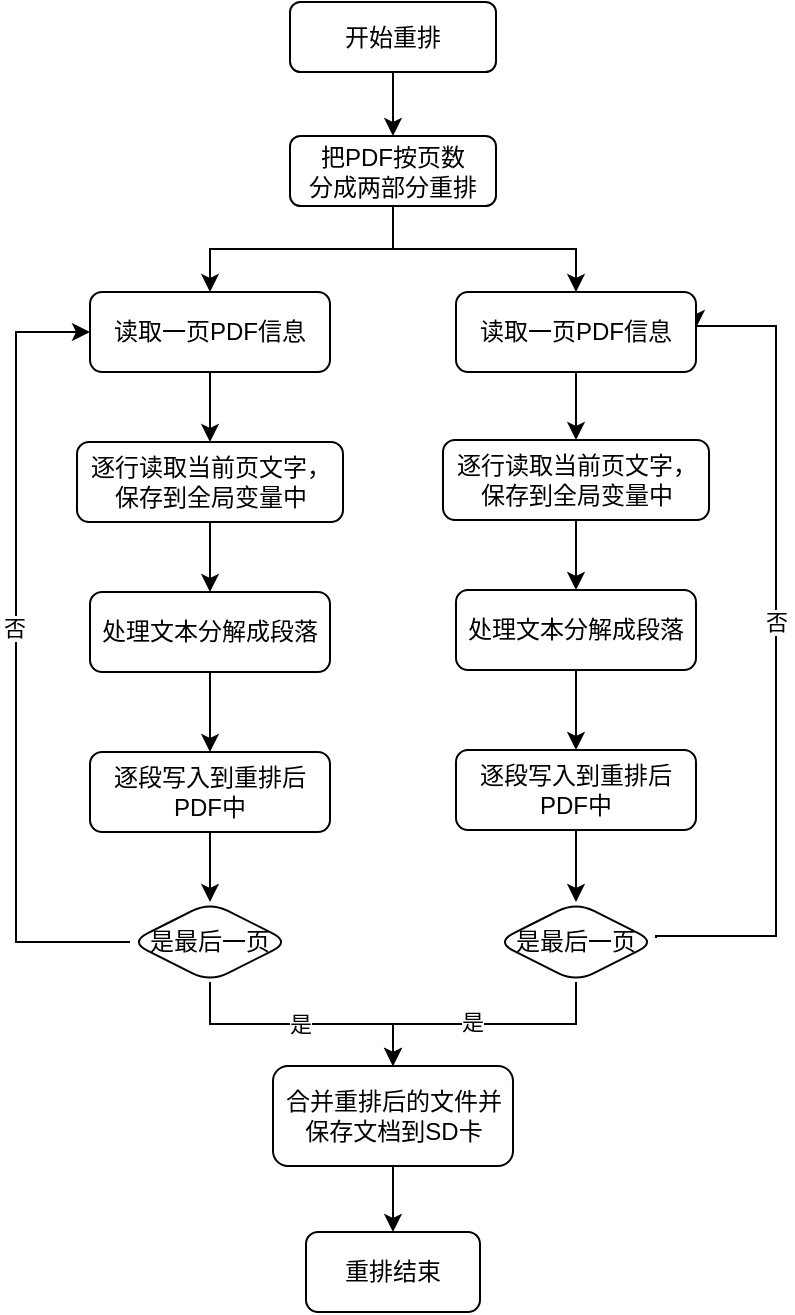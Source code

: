 <mxfile version="24.4.0" type="github">
  <diagram name="第 1 页" id="tad9dv9dM1d2NFP1EUsj">
    <mxGraphModel dx="808" dy="540" grid="1" gridSize="10" guides="1" tooltips="1" connect="1" arrows="1" fold="1" page="1" pageScale="1" pageWidth="827" pageHeight="1169" math="0" shadow="0">
      <root>
        <mxCell id="0" />
        <mxCell id="1" parent="0" />
        <mxCell id="oVk_kqx2sWhHf-lJc-hk-1" value="" style="edgeStyle=orthogonalEdgeStyle;rounded=0;orthogonalLoop=1;jettySize=auto;html=1;" edge="1" parent="1" source="oVk_kqx2sWhHf-lJc-hk-2" target="oVk_kqx2sWhHf-lJc-hk-21">
          <mxGeometry relative="1" as="geometry" />
        </mxCell>
        <mxCell id="oVk_kqx2sWhHf-lJc-hk-2" value="开始重排" style="rounded=1;whiteSpace=wrap;html=1;fontSize=12;glass=0;strokeWidth=1;shadow=0;" vertex="1" parent="1">
          <mxGeometry x="197" y="63" width="103" height="35" as="geometry" />
        </mxCell>
        <mxCell id="oVk_kqx2sWhHf-lJc-hk-3" style="edgeStyle=orthogonalEdgeStyle;rounded=0;orthogonalLoop=1;jettySize=auto;html=1;exitX=0.5;exitY=1;exitDx=0;exitDy=0;entryX=0.5;entryY=0;entryDx=0;entryDy=0;" edge="1" parent="1" source="oVk_kqx2sWhHf-lJc-hk-4" target="oVk_kqx2sWhHf-lJc-hk-6">
          <mxGeometry relative="1" as="geometry" />
        </mxCell>
        <mxCell id="oVk_kqx2sWhHf-lJc-hk-4" value="逐行读取当前页文字，保存到全局变量中" style="rounded=1;whiteSpace=wrap;html=1;fontSize=12;glass=0;strokeWidth=1;shadow=0;" vertex="1" parent="1">
          <mxGeometry x="90.5" y="283" width="133" height="40" as="geometry" />
        </mxCell>
        <mxCell id="oVk_kqx2sWhHf-lJc-hk-5" style="edgeStyle=orthogonalEdgeStyle;rounded=0;orthogonalLoop=1;jettySize=auto;html=1;exitX=0.5;exitY=1;exitDx=0;exitDy=0;entryX=0.5;entryY=0;entryDx=0;entryDy=0;" edge="1" parent="1" source="oVk_kqx2sWhHf-lJc-hk-6" target="oVk_kqx2sWhHf-lJc-hk-8">
          <mxGeometry relative="1" as="geometry" />
        </mxCell>
        <mxCell id="oVk_kqx2sWhHf-lJc-hk-6" value="处理文本分解成段落" style="rounded=1;whiteSpace=wrap;html=1;fontSize=12;glass=0;strokeWidth=1;shadow=0;" vertex="1" parent="1">
          <mxGeometry x="97" y="358" width="120" height="40" as="geometry" />
        </mxCell>
        <mxCell id="oVk_kqx2sWhHf-lJc-hk-7" value="" style="edgeStyle=orthogonalEdgeStyle;rounded=0;orthogonalLoop=1;jettySize=auto;html=1;" edge="1" parent="1" source="oVk_kqx2sWhHf-lJc-hk-8" target="oVk_kqx2sWhHf-lJc-hk-15">
          <mxGeometry relative="1" as="geometry" />
        </mxCell>
        <mxCell id="oVk_kqx2sWhHf-lJc-hk-8" value="逐段写入到重排后PDF中" style="rounded=1;whiteSpace=wrap;html=1;fontSize=12;glass=0;strokeWidth=1;shadow=0;" vertex="1" parent="1">
          <mxGeometry x="97" y="438" width="120" height="40" as="geometry" />
        </mxCell>
        <mxCell id="oVk_kqx2sWhHf-lJc-hk-9" value="" style="edgeStyle=orthogonalEdgeStyle;rounded=0;orthogonalLoop=1;jettySize=auto;html=1;" edge="1" parent="1" source="oVk_kqx2sWhHf-lJc-hk-10" target="oVk_kqx2sWhHf-lJc-hk-16">
          <mxGeometry relative="1" as="geometry" />
        </mxCell>
        <mxCell id="oVk_kqx2sWhHf-lJc-hk-10" value="合并重排后的文件并保存文档到SD卡" style="rounded=1;whiteSpace=wrap;html=1;fontSize=12;glass=0;strokeWidth=1;shadow=0;" vertex="1" parent="1">
          <mxGeometry x="188.5" y="595" width="120" height="50" as="geometry" />
        </mxCell>
        <mxCell id="oVk_kqx2sWhHf-lJc-hk-11" style="edgeStyle=orthogonalEdgeStyle;rounded=0;orthogonalLoop=1;jettySize=auto;html=1;exitX=0;exitY=0.5;exitDx=0;exitDy=0;entryX=0;entryY=0.5;entryDx=0;entryDy=0;" edge="1" parent="1" source="oVk_kqx2sWhHf-lJc-hk-15" target="oVk_kqx2sWhHf-lJc-hk-18">
          <mxGeometry relative="1" as="geometry">
            <Array as="points">
              <mxPoint x="60" y="533" />
              <mxPoint x="60" y="228" />
            </Array>
          </mxGeometry>
        </mxCell>
        <mxCell id="oVk_kqx2sWhHf-lJc-hk-12" value="否" style="edgeLabel;html=1;align=center;verticalAlign=middle;resizable=0;points=[];" vertex="1" connectable="0" parent="oVk_kqx2sWhHf-lJc-hk-11">
          <mxGeometry x="0.073" y="1" relative="1" as="geometry">
            <mxPoint as="offset" />
          </mxGeometry>
        </mxCell>
        <mxCell id="oVk_kqx2sWhHf-lJc-hk-13" style="edgeStyle=orthogonalEdgeStyle;rounded=0;orthogonalLoop=1;jettySize=auto;html=1;exitX=0.5;exitY=1;exitDx=0;exitDy=0;entryX=0.5;entryY=0;entryDx=0;entryDy=0;" edge="1" parent="1" source="oVk_kqx2sWhHf-lJc-hk-15" target="oVk_kqx2sWhHf-lJc-hk-10">
          <mxGeometry relative="1" as="geometry" />
        </mxCell>
        <mxCell id="oVk_kqx2sWhHf-lJc-hk-14" value="是" style="edgeLabel;html=1;align=center;verticalAlign=middle;resizable=0;points=[];" vertex="1" connectable="0" parent="oVk_kqx2sWhHf-lJc-hk-13">
          <mxGeometry x="-0.011" relative="1" as="geometry">
            <mxPoint as="offset" />
          </mxGeometry>
        </mxCell>
        <mxCell id="oVk_kqx2sWhHf-lJc-hk-15" value="是最后一页" style="rhombus;whiteSpace=wrap;html=1;rounded=1;glass=0;strokeWidth=1;shadow=0;" vertex="1" parent="1">
          <mxGeometry x="117" y="513" width="80" height="40" as="geometry" />
        </mxCell>
        <mxCell id="oVk_kqx2sWhHf-lJc-hk-16" value="重排结束" style="rounded=1;whiteSpace=wrap;html=1;fontSize=12;glass=0;strokeWidth=1;shadow=0;" vertex="1" parent="1">
          <mxGeometry x="205" y="678" width="87" height="40" as="geometry" />
        </mxCell>
        <mxCell id="oVk_kqx2sWhHf-lJc-hk-17" style="edgeStyle=orthogonalEdgeStyle;rounded=0;orthogonalLoop=1;jettySize=auto;html=1;exitX=0.5;exitY=1;exitDx=0;exitDy=0;entryX=0.5;entryY=0;entryDx=0;entryDy=0;" edge="1" parent="1" source="oVk_kqx2sWhHf-lJc-hk-18" target="oVk_kqx2sWhHf-lJc-hk-4">
          <mxGeometry relative="1" as="geometry" />
        </mxCell>
        <mxCell id="oVk_kqx2sWhHf-lJc-hk-18" value="读取一页PDF信息" style="rounded=1;whiteSpace=wrap;html=1;fontSize=12;glass=0;strokeWidth=1;shadow=0;" vertex="1" parent="1">
          <mxGeometry x="97" y="208" width="120" height="40" as="geometry" />
        </mxCell>
        <mxCell id="oVk_kqx2sWhHf-lJc-hk-19" style="edgeStyle=orthogonalEdgeStyle;rounded=0;orthogonalLoop=1;jettySize=auto;html=1;exitX=0.5;exitY=1;exitDx=0;exitDy=0;entryX=0.5;entryY=0;entryDx=0;entryDy=0;" edge="1" parent="1" source="oVk_kqx2sWhHf-lJc-hk-21" target="oVk_kqx2sWhHf-lJc-hk-18">
          <mxGeometry relative="1" as="geometry" />
        </mxCell>
        <mxCell id="oVk_kqx2sWhHf-lJc-hk-20" style="edgeStyle=orthogonalEdgeStyle;rounded=0;orthogonalLoop=1;jettySize=auto;html=1;exitX=0.5;exitY=1;exitDx=0;exitDy=0;entryX=0.5;entryY=0;entryDx=0;entryDy=0;" edge="1" parent="1" source="oVk_kqx2sWhHf-lJc-hk-21" target="oVk_kqx2sWhHf-lJc-hk-34">
          <mxGeometry relative="1" as="geometry" />
        </mxCell>
        <mxCell id="oVk_kqx2sWhHf-lJc-hk-21" value="把PDF按页数&lt;br&gt;分成两部分重排" style="rounded=1;whiteSpace=wrap;html=1;fontSize=12;glass=0;strokeWidth=1;shadow=0;" vertex="1" parent="1">
          <mxGeometry x="197" y="130" width="103" height="35" as="geometry" />
        </mxCell>
        <mxCell id="oVk_kqx2sWhHf-lJc-hk-22" style="edgeStyle=orthogonalEdgeStyle;rounded=0;orthogonalLoop=1;jettySize=auto;html=1;exitX=0.5;exitY=1;exitDx=0;exitDy=0;entryX=0.5;entryY=0;entryDx=0;entryDy=0;" edge="1" parent="1" source="oVk_kqx2sWhHf-lJc-hk-23" target="oVk_kqx2sWhHf-lJc-hk-25">
          <mxGeometry relative="1" as="geometry" />
        </mxCell>
        <mxCell id="oVk_kqx2sWhHf-lJc-hk-23" value="逐行读取当前页文字，保存到全局变量中" style="rounded=1;whiteSpace=wrap;html=1;fontSize=12;glass=0;strokeWidth=1;shadow=0;" vertex="1" parent="1">
          <mxGeometry x="273.5" y="282" width="133" height="40" as="geometry" />
        </mxCell>
        <mxCell id="oVk_kqx2sWhHf-lJc-hk-24" style="edgeStyle=orthogonalEdgeStyle;rounded=0;orthogonalLoop=1;jettySize=auto;html=1;exitX=0.5;exitY=1;exitDx=0;exitDy=0;entryX=0.5;entryY=0;entryDx=0;entryDy=0;" edge="1" parent="1" source="oVk_kqx2sWhHf-lJc-hk-25" target="oVk_kqx2sWhHf-lJc-hk-27">
          <mxGeometry relative="1" as="geometry" />
        </mxCell>
        <mxCell id="oVk_kqx2sWhHf-lJc-hk-25" value="处理文本分解成段落" style="rounded=1;whiteSpace=wrap;html=1;fontSize=12;glass=0;strokeWidth=1;shadow=0;" vertex="1" parent="1">
          <mxGeometry x="280" y="357" width="120" height="40" as="geometry" />
        </mxCell>
        <mxCell id="oVk_kqx2sWhHf-lJc-hk-26" value="" style="edgeStyle=orthogonalEdgeStyle;rounded=0;orthogonalLoop=1;jettySize=auto;html=1;" edge="1" parent="1" source="oVk_kqx2sWhHf-lJc-hk-27" target="oVk_kqx2sWhHf-lJc-hk-32">
          <mxGeometry relative="1" as="geometry" />
        </mxCell>
        <mxCell id="oVk_kqx2sWhHf-lJc-hk-27" value="逐段写入到重排后PDF中" style="rounded=1;whiteSpace=wrap;html=1;fontSize=12;glass=0;strokeWidth=1;shadow=0;" vertex="1" parent="1">
          <mxGeometry x="280" y="437" width="120" height="40" as="geometry" />
        </mxCell>
        <mxCell id="oVk_kqx2sWhHf-lJc-hk-28" style="edgeStyle=orthogonalEdgeStyle;rounded=0;orthogonalLoop=1;jettySize=auto;html=1;exitX=1;exitY=0.5;exitDx=0;exitDy=0;entryX=1;entryY=0.5;entryDx=0;entryDy=0;" edge="1" parent="1">
          <mxGeometry relative="1" as="geometry">
            <mxPoint x="380" y="531" as="sourcePoint" />
            <mxPoint x="400" y="226" as="targetPoint" />
            <Array as="points">
              <mxPoint x="440" y="530" />
              <mxPoint x="440" y="225" />
            </Array>
          </mxGeometry>
        </mxCell>
        <mxCell id="oVk_kqx2sWhHf-lJc-hk-29" value="否" style="edgeLabel;html=1;align=center;verticalAlign=middle;resizable=0;points=[];" vertex="1" connectable="0" parent="oVk_kqx2sWhHf-lJc-hk-28">
          <mxGeometry x="0.074" relative="1" as="geometry">
            <mxPoint as="offset" />
          </mxGeometry>
        </mxCell>
        <mxCell id="oVk_kqx2sWhHf-lJc-hk-30" style="edgeStyle=orthogonalEdgeStyle;rounded=0;orthogonalLoop=1;jettySize=auto;html=1;exitX=0.5;exitY=1;exitDx=0;exitDy=0;entryX=0.5;entryY=0;entryDx=0;entryDy=0;" edge="1" parent="1" source="oVk_kqx2sWhHf-lJc-hk-32" target="oVk_kqx2sWhHf-lJc-hk-10">
          <mxGeometry relative="1" as="geometry" />
        </mxCell>
        <mxCell id="oVk_kqx2sWhHf-lJc-hk-31" value="是" style="edgeLabel;html=1;align=center;verticalAlign=middle;resizable=0;points=[];" vertex="1" connectable="0" parent="oVk_kqx2sWhHf-lJc-hk-30">
          <mxGeometry x="0.094" y="-1" relative="1" as="geometry">
            <mxPoint as="offset" />
          </mxGeometry>
        </mxCell>
        <mxCell id="oVk_kqx2sWhHf-lJc-hk-32" value="是最后一页" style="rhombus;whiteSpace=wrap;html=1;rounded=1;glass=0;strokeWidth=1;shadow=0;" vertex="1" parent="1">
          <mxGeometry x="300" y="513" width="80" height="40" as="geometry" />
        </mxCell>
        <mxCell id="oVk_kqx2sWhHf-lJc-hk-33" style="edgeStyle=orthogonalEdgeStyle;rounded=0;orthogonalLoop=1;jettySize=auto;html=1;exitX=0.5;exitY=1;exitDx=0;exitDy=0;entryX=0.5;entryY=0;entryDx=0;entryDy=0;" edge="1" parent="1" source="oVk_kqx2sWhHf-lJc-hk-34" target="oVk_kqx2sWhHf-lJc-hk-23">
          <mxGeometry relative="1" as="geometry" />
        </mxCell>
        <mxCell id="oVk_kqx2sWhHf-lJc-hk-34" value="读取一页PDF信息" style="rounded=1;whiteSpace=wrap;html=1;fontSize=12;glass=0;strokeWidth=1;shadow=0;" vertex="1" parent="1">
          <mxGeometry x="280" y="208" width="120" height="40" as="geometry" />
        </mxCell>
      </root>
    </mxGraphModel>
  </diagram>
</mxfile>
